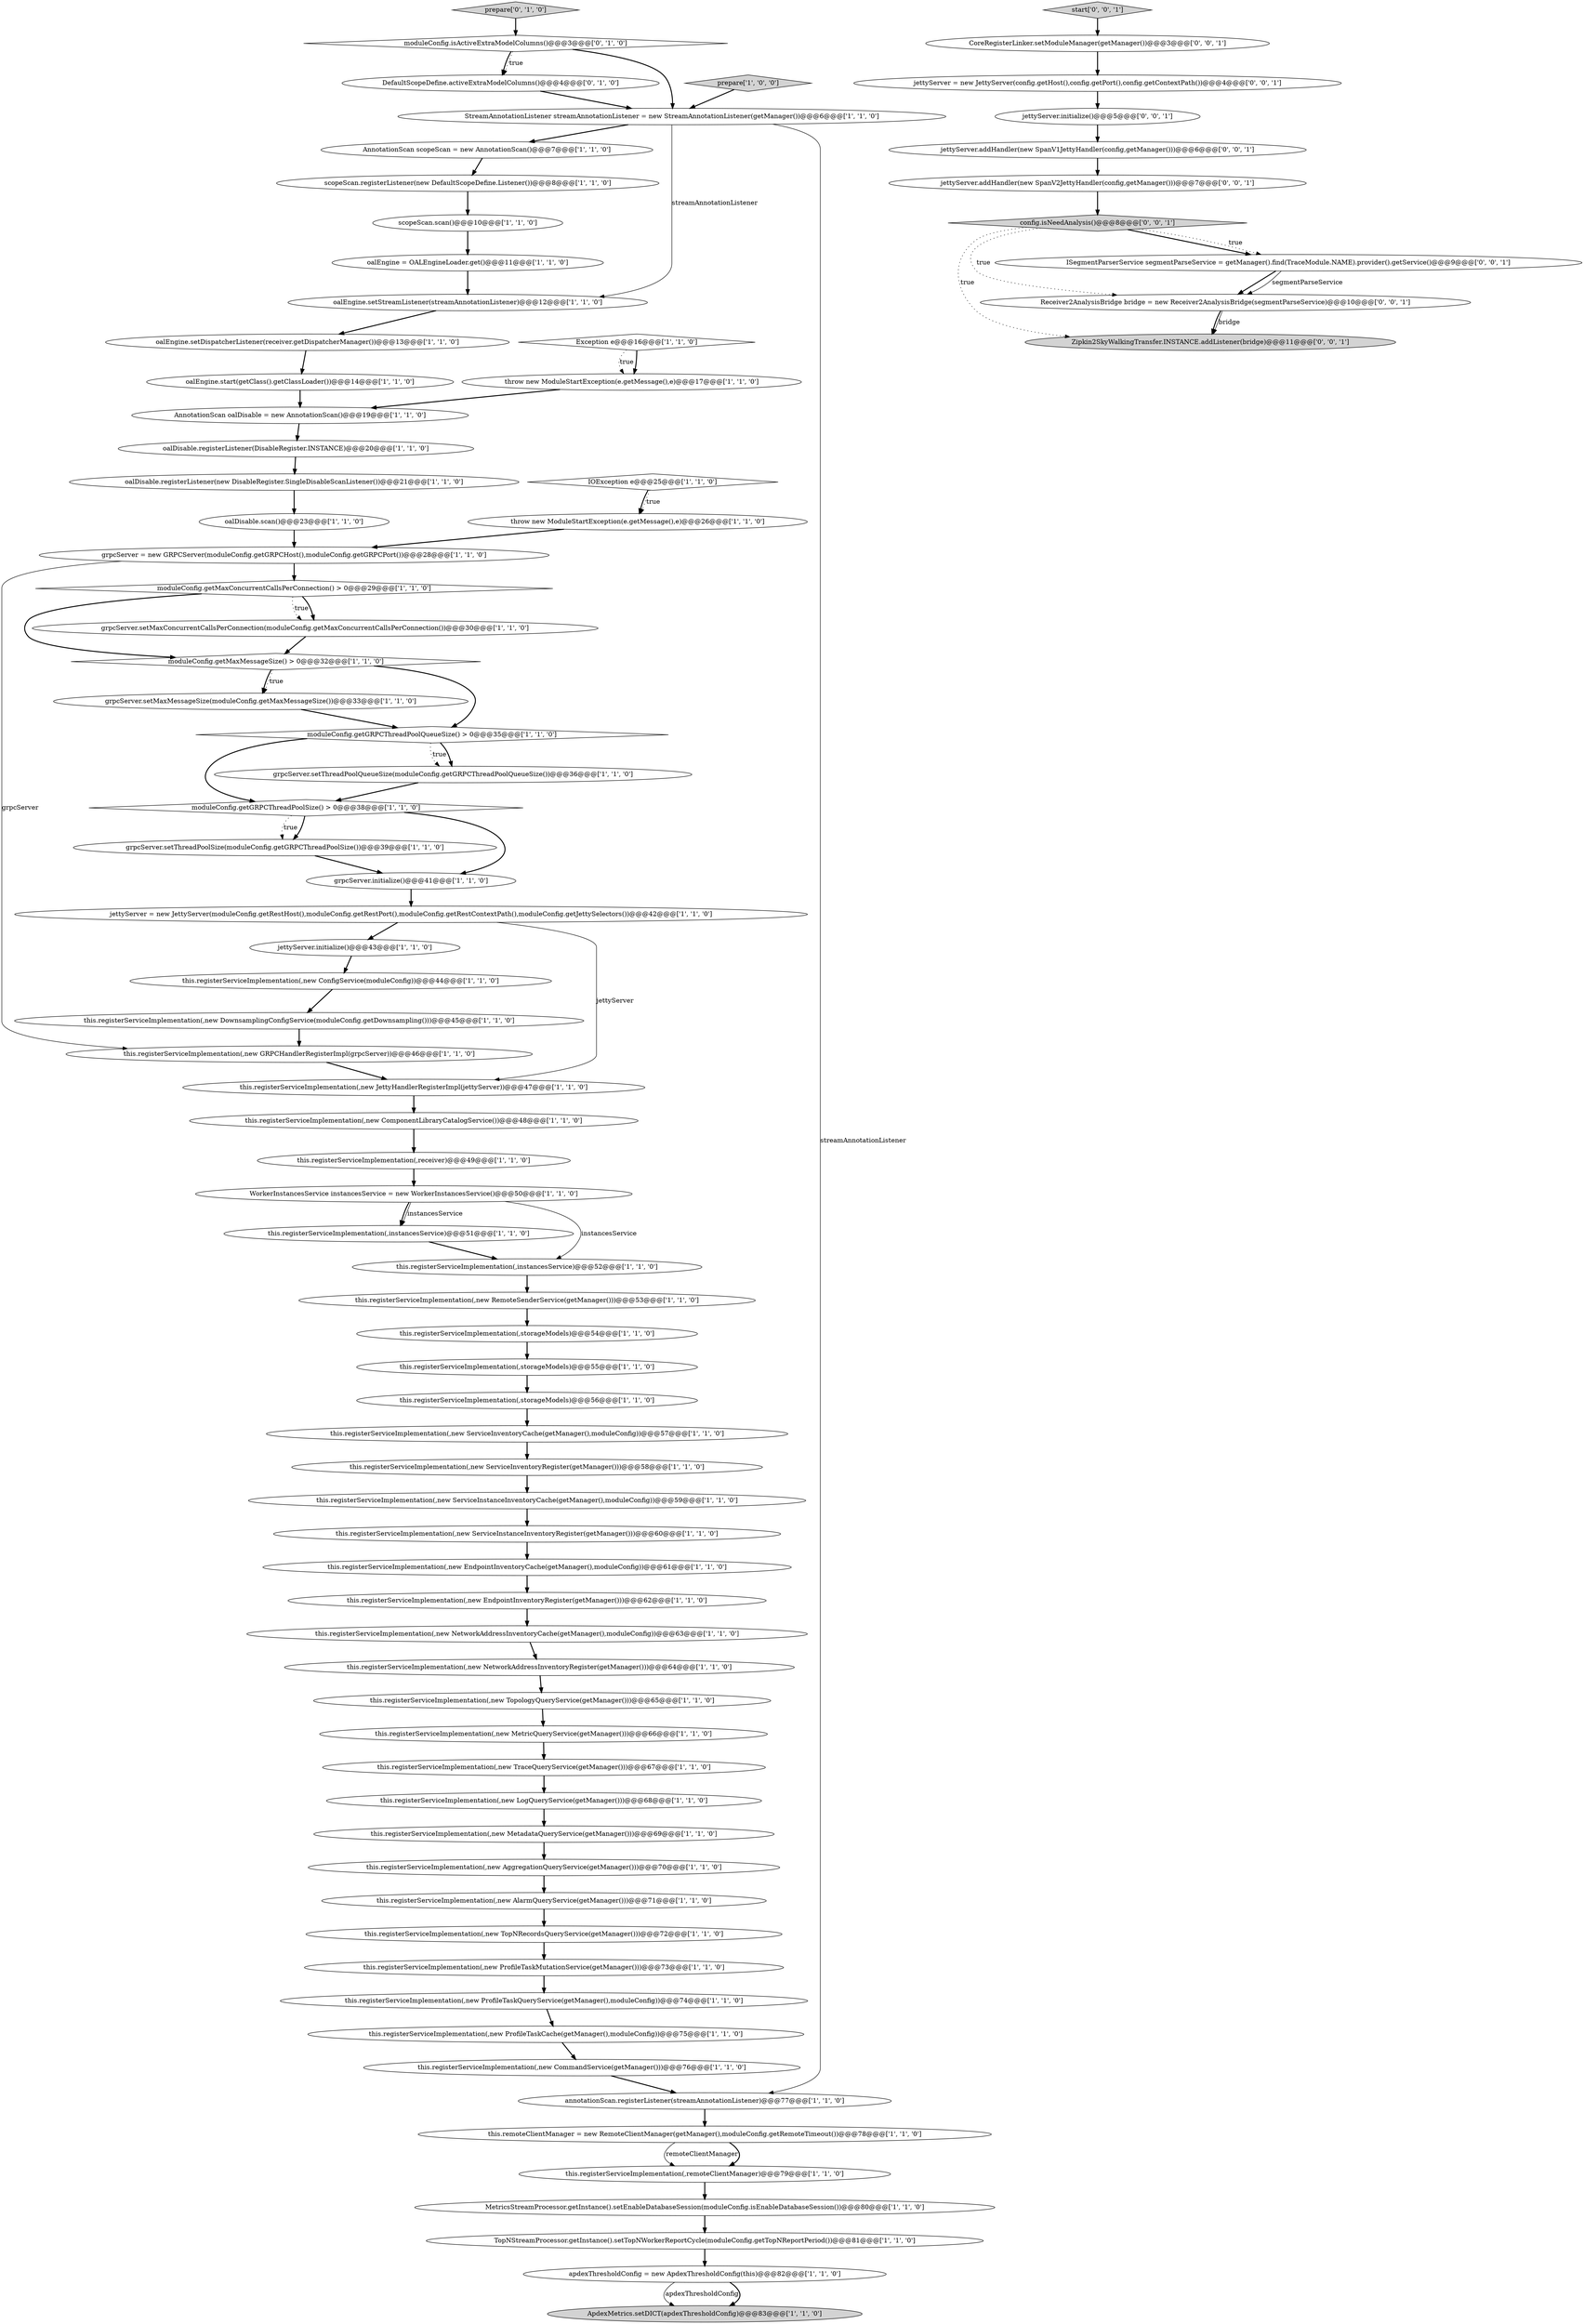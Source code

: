 digraph {
47 [style = filled, label = "AnnotationScan scopeScan = new AnnotationScan()@@@7@@@['1', '1', '0']", fillcolor = white, shape = ellipse image = "AAA0AAABBB1BBB"];
53 [style = filled, label = "this.registerServiceImplementation(,new TopNRecordsQueryService(getManager()))@@@72@@@['1', '1', '0']", fillcolor = white, shape = ellipse image = "AAA0AAABBB1BBB"];
65 [style = filled, label = "scopeScan.registerListener(new DefaultScopeDefine.Listener())@@@8@@@['1', '1', '0']", fillcolor = white, shape = ellipse image = "AAA0AAABBB1BBB"];
29 [style = filled, label = "jettyServer.initialize()@@@43@@@['1', '1', '0']", fillcolor = white, shape = ellipse image = "AAA0AAABBB1BBB"];
18 [style = filled, label = "oalDisable.scan()@@@23@@@['1', '1', '0']", fillcolor = white, shape = ellipse image = "AAA0AAABBB1BBB"];
57 [style = filled, label = "grpcServer = new GRPCServer(moduleConfig.getGRPCHost(),moduleConfig.getGRPCPort())@@@28@@@['1', '1', '0']", fillcolor = white, shape = ellipse image = "AAA0AAABBB1BBB"];
28 [style = filled, label = "this.registerServiceImplementation(,new ServiceInventoryRegister(getManager()))@@@58@@@['1', '1', '0']", fillcolor = white, shape = ellipse image = "AAA0AAABBB1BBB"];
34 [style = filled, label = "this.registerServiceImplementation(,new ComponentLibraryCatalogService())@@@48@@@['1', '1', '0']", fillcolor = white, shape = ellipse image = "AAA0AAABBB1BBB"];
76 [style = filled, label = "Zipkin2SkyWalkingTransfer.INSTANCE.addListener(bridge)@@@11@@@['0', '0', '1']", fillcolor = lightgray, shape = ellipse image = "AAA0AAABBB3BBB"];
62 [style = filled, label = "this.registerServiceImplementation(,new CommandService(getManager()))@@@76@@@['1', '1', '0']", fillcolor = white, shape = ellipse image = "AAA0AAABBB1BBB"];
19 [style = filled, label = "this.registerServiceImplementation(,new ProfileTaskQueryService(getManager(),moduleConfig))@@@74@@@['1', '1', '0']", fillcolor = white, shape = ellipse image = "AAA0AAABBB1BBB"];
20 [style = filled, label = "this.registerServiceImplementation(,new TraceQueryService(getManager()))@@@67@@@['1', '1', '0']", fillcolor = white, shape = ellipse image = "AAA0AAABBB1BBB"];
52 [style = filled, label = "this.registerServiceImplementation(,new NetworkAddressInventoryRegister(getManager()))@@@64@@@['1', '1', '0']", fillcolor = white, shape = ellipse image = "AAA0AAABBB1BBB"];
69 [style = filled, label = "DefaultScopeDefine.activeExtraModelColumns()@@@4@@@['0', '1', '0']", fillcolor = white, shape = ellipse image = "AAA1AAABBB2BBB"];
9 [style = filled, label = "grpcServer.initialize()@@@41@@@['1', '1', '0']", fillcolor = white, shape = ellipse image = "AAA0AAABBB1BBB"];
54 [style = filled, label = "this.registerServiceImplementation(,remoteClientManager)@@@79@@@['1', '1', '0']", fillcolor = white, shape = ellipse image = "AAA0AAABBB1BBB"];
40 [style = filled, label = "moduleConfig.getGRPCThreadPoolQueueSize() > 0@@@35@@@['1', '1', '0']", fillcolor = white, shape = diamond image = "AAA0AAABBB1BBB"];
60 [style = filled, label = "this.registerServiceImplementation(,new LogQueryService(getManager()))@@@68@@@['1', '1', '0']", fillcolor = white, shape = ellipse image = "AAA0AAABBB1BBB"];
31 [style = filled, label = "this.registerServiceImplementation(,new ProfileTaskCache(getManager(),moduleConfig))@@@75@@@['1', '1', '0']", fillcolor = white, shape = ellipse image = "AAA0AAABBB1BBB"];
63 [style = filled, label = "this.registerServiceImplementation(,receiver)@@@49@@@['1', '1', '0']", fillcolor = white, shape = ellipse image = "AAA0AAABBB1BBB"];
7 [style = filled, label = "oalEngine.start(getClass().getClassLoader())@@@14@@@['1', '1', '0']", fillcolor = white, shape = ellipse image = "AAA0AAABBB1BBB"];
27 [style = filled, label = "ApdexMetrics.setDICT(apdexThresholdConfig)@@@83@@@['1', '1', '0']", fillcolor = lightgray, shape = ellipse image = "AAA0AAABBB1BBB"];
58 [style = filled, label = "this.registerServiceImplementation(,storageModels)@@@54@@@['1', '1', '0']", fillcolor = white, shape = ellipse image = "AAA0AAABBB1BBB"];
68 [style = filled, label = "oalEngine = OALEngineLoader.get()@@@11@@@['1', '1', '0']", fillcolor = white, shape = ellipse image = "AAA0AAABBB1BBB"];
80 [style = filled, label = "jettyServer.addHandler(new SpanV2JettyHandler(config,getManager()))@@@7@@@['0', '0', '1']", fillcolor = white, shape = ellipse image = "AAA0AAABBB3BBB"];
39 [style = filled, label = "jettyServer = new JettyServer(moduleConfig.getRestHost(),moduleConfig.getRestPort(),moduleConfig.getRestContextPath(),moduleConfig.getJettySelectors())@@@42@@@['1', '1', '0']", fillcolor = white, shape = ellipse image = "AAA0AAABBB1BBB"];
8 [style = filled, label = "StreamAnnotationListener streamAnnotationListener = new StreamAnnotationListener(getManager())@@@6@@@['1', '1', '0']", fillcolor = white, shape = ellipse image = "AAA0AAABBB1BBB"];
71 [style = filled, label = "prepare['0', '1', '0']", fillcolor = lightgray, shape = diamond image = "AAA0AAABBB2BBB"];
2 [style = filled, label = "scopeScan.scan()@@@10@@@['1', '1', '0']", fillcolor = white, shape = ellipse image = "AAA0AAABBB1BBB"];
43 [style = filled, label = "grpcServer.setMaxConcurrentCallsPerConnection(moduleConfig.getMaxConcurrentCallsPerConnection())@@@30@@@['1', '1', '0']", fillcolor = white, shape = ellipse image = "AAA0AAABBB1BBB"];
75 [style = filled, label = "Receiver2AnalysisBridge bridge = new Receiver2AnalysisBridge(segmentParseService)@@@10@@@['0', '0', '1']", fillcolor = white, shape = ellipse image = "AAA0AAABBB3BBB"];
81 [style = filled, label = "jettyServer = new JettyServer(config.getHost(),config.getPort(),config.getContextPath())@@@4@@@['0', '0', '1']", fillcolor = white, shape = ellipse image = "AAA0AAABBB3BBB"];
4 [style = filled, label = "this.registerServiceImplementation(,new DownsamplingConfigService(moduleConfig.getDownsampling()))@@@45@@@['1', '1', '0']", fillcolor = white, shape = ellipse image = "AAA0AAABBB1BBB"];
66 [style = filled, label = "this.registerServiceImplementation(,new MetricQueryService(getManager()))@@@66@@@['1', '1', '0']", fillcolor = white, shape = ellipse image = "AAA0AAABBB1BBB"];
25 [style = filled, label = "this.registerServiceImplementation(,new GRPCHandlerRegisterImpl(grpcServer))@@@46@@@['1', '1', '0']", fillcolor = white, shape = ellipse image = "AAA0AAABBB1BBB"];
17 [style = filled, label = "this.registerServiceImplementation(,new AlarmQueryService(getManager()))@@@71@@@['1', '1', '0']", fillcolor = white, shape = ellipse image = "AAA0AAABBB1BBB"];
14 [style = filled, label = "this.registerServiceImplementation(,storageModels)@@@56@@@['1', '1', '0']", fillcolor = white, shape = ellipse image = "AAA0AAABBB1BBB"];
33 [style = filled, label = "apdexThresholdConfig = new ApdexThresholdConfig(this)@@@82@@@['1', '1', '0']", fillcolor = white, shape = ellipse image = "AAA0AAABBB1BBB"];
59 [style = filled, label = "oalEngine.setDispatcherListener(receiver.getDispatcherManager())@@@13@@@['1', '1', '0']", fillcolor = white, shape = ellipse image = "AAA0AAABBB1BBB"];
72 [style = filled, label = "config.isNeedAnalysis()@@@8@@@['0', '0', '1']", fillcolor = lightgray, shape = diamond image = "AAA0AAABBB3BBB"];
56 [style = filled, label = "this.registerServiceImplementation(,new MetadataQueryService(getManager()))@@@69@@@['1', '1', '0']", fillcolor = white, shape = ellipse image = "AAA0AAABBB1BBB"];
1 [style = filled, label = "this.registerServiceImplementation(,new ProfileTaskMutationService(getManager()))@@@73@@@['1', '1', '0']", fillcolor = white, shape = ellipse image = "AAA0AAABBB1BBB"];
5 [style = filled, label = "this.registerServiceImplementation(,new JettyHandlerRegisterImpl(jettyServer))@@@47@@@['1', '1', '0']", fillcolor = white, shape = ellipse image = "AAA0AAABBB1BBB"];
30 [style = filled, label = "this.registerServiceImplementation(,new TopologyQueryService(getManager()))@@@65@@@['1', '1', '0']", fillcolor = white, shape = ellipse image = "AAA0AAABBB1BBB"];
42 [style = filled, label = "this.registerServiceImplementation(,new EndpointInventoryRegister(getManager()))@@@62@@@['1', '1', '0']", fillcolor = white, shape = ellipse image = "AAA0AAABBB1BBB"];
37 [style = filled, label = "grpcServer.setThreadPoolQueueSize(moduleConfig.getGRPCThreadPoolQueueSize())@@@36@@@['1', '1', '0']", fillcolor = white, shape = ellipse image = "AAA0AAABBB1BBB"];
77 [style = filled, label = "ISegmentParserService segmentParseService = getManager().find(TraceModule.NAME).provider().getService()@@@9@@@['0', '0', '1']", fillcolor = white, shape = ellipse image = "AAA0AAABBB3BBB"];
6 [style = filled, label = "this.remoteClientManager = new RemoteClientManager(getManager(),moduleConfig.getRemoteTimeout())@@@78@@@['1', '1', '0']", fillcolor = white, shape = ellipse image = "AAA0AAABBB1BBB"];
44 [style = filled, label = "Exception e@@@16@@@['1', '1', '0']", fillcolor = white, shape = diamond image = "AAA0AAABBB1BBB"];
70 [style = filled, label = "moduleConfig.isActiveExtraModelColumns()@@@3@@@['0', '1', '0']", fillcolor = white, shape = diamond image = "AAA1AAABBB2BBB"];
45 [style = filled, label = "IOException e@@@25@@@['1', '1', '0']", fillcolor = white, shape = diamond image = "AAA0AAABBB1BBB"];
67 [style = filled, label = "TopNStreamProcessor.getInstance().setTopNWorkerReportCycle(moduleConfig.getTopNReportPeriod())@@@81@@@['1', '1', '0']", fillcolor = white, shape = ellipse image = "AAA0AAABBB1BBB"];
11 [style = filled, label = "this.registerServiceImplementation(,storageModels)@@@55@@@['1', '1', '0']", fillcolor = white, shape = ellipse image = "AAA0AAABBB1BBB"];
74 [style = filled, label = "jettyServer.initialize()@@@5@@@['0', '0', '1']", fillcolor = white, shape = ellipse image = "AAA0AAABBB3BBB"];
16 [style = filled, label = "annotationScan.registerListener(streamAnnotationListener)@@@77@@@['1', '1', '0']", fillcolor = white, shape = ellipse image = "AAA0AAABBB1BBB"];
21 [style = filled, label = "this.registerServiceImplementation(,instancesService)@@@51@@@['1', '1', '0']", fillcolor = white, shape = ellipse image = "AAA0AAABBB1BBB"];
26 [style = filled, label = "grpcServer.setThreadPoolSize(moduleConfig.getGRPCThreadPoolSize())@@@39@@@['1', '1', '0']", fillcolor = white, shape = ellipse image = "AAA0AAABBB1BBB"];
35 [style = filled, label = "WorkerInstancesService instancesService = new WorkerInstancesService()@@@50@@@['1', '1', '0']", fillcolor = white, shape = ellipse image = "AAA0AAABBB1BBB"];
41 [style = filled, label = "prepare['1', '0', '0']", fillcolor = lightgray, shape = diamond image = "AAA0AAABBB1BBB"];
22 [style = filled, label = "grpcServer.setMaxMessageSize(moduleConfig.getMaxMessageSize())@@@33@@@['1', '1', '0']", fillcolor = white, shape = ellipse image = "AAA0AAABBB1BBB"];
61 [style = filled, label = "this.registerServiceImplementation(,new EndpointInventoryCache(getManager(),moduleConfig))@@@61@@@['1', '1', '0']", fillcolor = white, shape = ellipse image = "AAA0AAABBB1BBB"];
78 [style = filled, label = "start['0', '0', '1']", fillcolor = lightgray, shape = diamond image = "AAA0AAABBB3BBB"];
51 [style = filled, label = "this.registerServiceImplementation(,new ServiceInventoryCache(getManager(),moduleConfig))@@@57@@@['1', '1', '0']", fillcolor = white, shape = ellipse image = "AAA0AAABBB1BBB"];
55 [style = filled, label = "moduleConfig.getMaxConcurrentCallsPerConnection() > 0@@@29@@@['1', '1', '0']", fillcolor = white, shape = diamond image = "AAA0AAABBB1BBB"];
48 [style = filled, label = "throw new ModuleStartException(e.getMessage(),e)@@@17@@@['1', '1', '0']", fillcolor = white, shape = ellipse image = "AAA0AAABBB1BBB"];
46 [style = filled, label = "this.registerServiceImplementation(,new AggregationQueryService(getManager()))@@@70@@@['1', '1', '0']", fillcolor = white, shape = ellipse image = "AAA0AAABBB1BBB"];
10 [style = filled, label = "this.registerServiceImplementation(,new ConfigService(moduleConfig))@@@44@@@['1', '1', '0']", fillcolor = white, shape = ellipse image = "AAA0AAABBB1BBB"];
50 [style = filled, label = "oalDisable.registerListener(new DisableRegister.SingleDisableScanListener())@@@21@@@['1', '1', '0']", fillcolor = white, shape = ellipse image = "AAA0AAABBB1BBB"];
38 [style = filled, label = "this.registerServiceImplementation(,new NetworkAddressInventoryCache(getManager(),moduleConfig))@@@63@@@['1', '1', '0']", fillcolor = white, shape = ellipse image = "AAA0AAABBB1BBB"];
0 [style = filled, label = "this.registerServiceImplementation(,instancesService)@@@52@@@['1', '1', '0']", fillcolor = white, shape = ellipse image = "AAA0AAABBB1BBB"];
73 [style = filled, label = "CoreRegisterLinker.setModuleManager(getManager())@@@3@@@['0', '0', '1']", fillcolor = white, shape = ellipse image = "AAA0AAABBB3BBB"];
23 [style = filled, label = "this.registerServiceImplementation(,new ServiceInstanceInventoryCache(getManager(),moduleConfig))@@@59@@@['1', '1', '0']", fillcolor = white, shape = ellipse image = "AAA0AAABBB1BBB"];
24 [style = filled, label = "moduleConfig.getMaxMessageSize() > 0@@@32@@@['1', '1', '0']", fillcolor = white, shape = diamond image = "AAA0AAABBB1BBB"];
3 [style = filled, label = "oalEngine.setStreamListener(streamAnnotationListener)@@@12@@@['1', '1', '0']", fillcolor = white, shape = ellipse image = "AAA0AAABBB1BBB"];
12 [style = filled, label = "this.registerServiceImplementation(,new ServiceInstanceInventoryRegister(getManager()))@@@60@@@['1', '1', '0']", fillcolor = white, shape = ellipse image = "AAA0AAABBB1BBB"];
49 [style = filled, label = "moduleConfig.getGRPCThreadPoolSize() > 0@@@38@@@['1', '1', '0']", fillcolor = white, shape = diamond image = "AAA0AAABBB1BBB"];
15 [style = filled, label = "this.registerServiceImplementation(,new RemoteSenderService(getManager()))@@@53@@@['1', '1', '0']", fillcolor = white, shape = ellipse image = "AAA0AAABBB1BBB"];
13 [style = filled, label = "AnnotationScan oalDisable = new AnnotationScan()@@@19@@@['1', '1', '0']", fillcolor = white, shape = ellipse image = "AAA0AAABBB1BBB"];
64 [style = filled, label = "oalDisable.registerListener(DisableRegister.INSTANCE)@@@20@@@['1', '1', '0']", fillcolor = white, shape = ellipse image = "AAA0AAABBB1BBB"];
36 [style = filled, label = "throw new ModuleStartException(e.getMessage(),e)@@@26@@@['1', '1', '0']", fillcolor = white, shape = ellipse image = "AAA0AAABBB1BBB"];
32 [style = filled, label = "MetricsStreamProcessor.getInstance().setEnableDatabaseSession(moduleConfig.isEnableDatabaseSession())@@@80@@@['1', '1', '0']", fillcolor = white, shape = ellipse image = "AAA0AAABBB1BBB"];
79 [style = filled, label = "jettyServer.addHandler(new SpanV1JettyHandler(config,getManager()))@@@6@@@['0', '0', '1']", fillcolor = white, shape = ellipse image = "AAA0AAABBB3BBB"];
20->60 [style = bold, label=""];
72->76 [style = dotted, label="true"];
31->62 [style = bold, label=""];
67->33 [style = bold, label=""];
73->81 [style = bold, label=""];
44->48 [style = bold, label=""];
40->49 [style = bold, label=""];
69->8 [style = bold, label=""];
63->35 [style = bold, label=""];
30->66 [style = bold, label=""];
33->27 [style = solid, label="apdexThresholdConfig"];
7->13 [style = bold, label=""];
24->22 [style = dotted, label="true"];
0->15 [style = bold, label=""];
51->28 [style = bold, label=""];
2->68 [style = bold, label=""];
22->40 [style = bold, label=""];
80->72 [style = bold, label=""];
74->79 [style = bold, label=""];
16->6 [style = bold, label=""];
54->32 [style = bold, label=""];
35->21 [style = bold, label=""];
65->2 [style = bold, label=""];
57->55 [style = bold, label=""];
38->52 [style = bold, label=""];
64->50 [style = bold, label=""];
48->13 [style = bold, label=""];
6->54 [style = solid, label="remoteClientManager"];
49->9 [style = bold, label=""];
71->70 [style = bold, label=""];
8->16 [style = solid, label="streamAnnotationListener"];
33->27 [style = bold, label=""];
9->39 [style = bold, label=""];
8->47 [style = bold, label=""];
68->3 [style = bold, label=""];
3->59 [style = bold, label=""];
77->75 [style = bold, label=""];
77->75 [style = solid, label="segmentParseService"];
62->16 [style = bold, label=""];
59->7 [style = bold, label=""];
26->9 [style = bold, label=""];
58->11 [style = bold, label=""];
49->26 [style = bold, label=""];
70->8 [style = bold, label=""];
75->76 [style = bold, label=""];
25->5 [style = bold, label=""];
56->46 [style = bold, label=""];
10->4 [style = bold, label=""];
29->10 [style = bold, label=""];
6->54 [style = bold, label=""];
79->80 [style = bold, label=""];
52->30 [style = bold, label=""];
72->77 [style = bold, label=""];
57->25 [style = solid, label="grpcServer"];
61->42 [style = bold, label=""];
66->20 [style = bold, label=""];
36->57 [style = bold, label=""];
24->40 [style = bold, label=""];
45->36 [style = dotted, label="true"];
55->43 [style = dotted, label="true"];
4->25 [style = bold, label=""];
34->63 [style = bold, label=""];
28->23 [style = bold, label=""];
72->75 [style = dotted, label="true"];
60->56 [style = bold, label=""];
11->14 [style = bold, label=""];
81->74 [style = bold, label=""];
44->48 [style = dotted, label="true"];
53->1 [style = bold, label=""];
23->12 [style = bold, label=""];
50->18 [style = bold, label=""];
75->76 [style = solid, label="bridge"];
17->53 [style = bold, label=""];
41->8 [style = bold, label=""];
35->0 [style = solid, label="instancesService"];
39->29 [style = bold, label=""];
37->49 [style = bold, label=""];
21->0 [style = bold, label=""];
12->61 [style = bold, label=""];
43->24 [style = bold, label=""];
39->5 [style = solid, label="jettyServer"];
70->69 [style = dotted, label="true"];
15->58 [style = bold, label=""];
14->51 [style = bold, label=""];
40->37 [style = dotted, label="true"];
13->64 [style = bold, label=""];
5->34 [style = bold, label=""];
35->21 [style = solid, label="instancesService"];
47->65 [style = bold, label=""];
42->38 [style = bold, label=""];
55->24 [style = bold, label=""];
32->67 [style = bold, label=""];
24->22 [style = bold, label=""];
72->77 [style = dotted, label="true"];
45->36 [style = bold, label=""];
46->17 [style = bold, label=""];
40->37 [style = bold, label=""];
1->19 [style = bold, label=""];
18->57 [style = bold, label=""];
55->43 [style = bold, label=""];
49->26 [style = dotted, label="true"];
78->73 [style = bold, label=""];
19->31 [style = bold, label=""];
8->3 [style = solid, label="streamAnnotationListener"];
70->69 [style = bold, label=""];
}
